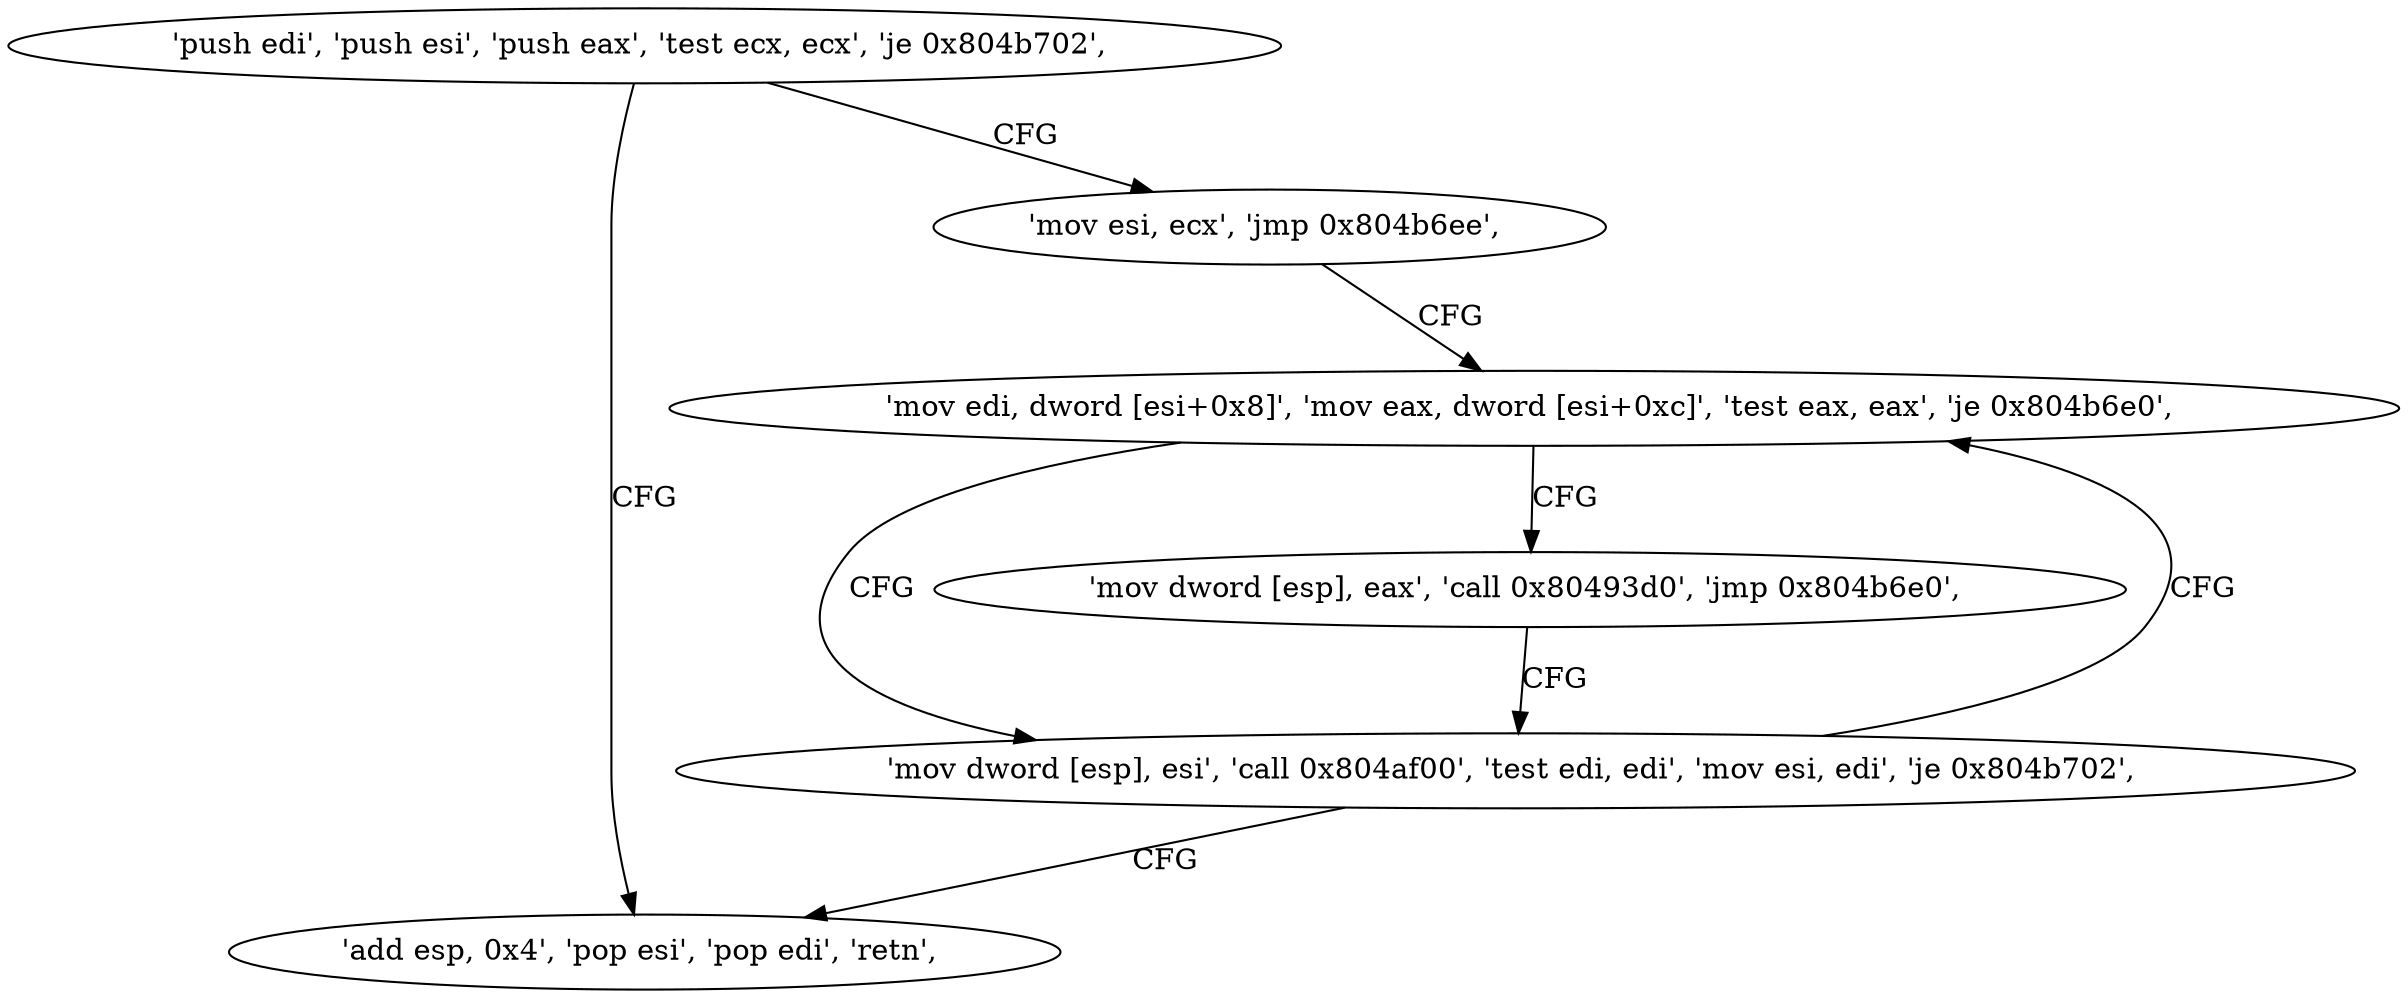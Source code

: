 digraph "func" {
"134526672" [label = "'push edi', 'push esi', 'push eax', 'test ecx, ecx', 'je 0x804b702', " ]
"134526722" [label = "'add esp, 0x4', 'pop esi', 'pop edi', 'retn', " ]
"134526679" [label = "'mov esi, ecx', 'jmp 0x804b6ee', " ]
"134526702" [label = "'mov edi, dword [esi+0x8]', 'mov eax, dword [esi+0xc]', 'test eax, eax', 'je 0x804b6e0', " ]
"134526688" [label = "'mov dword [esp], esi', 'call 0x804af00', 'test edi, edi', 'mov esi, edi', 'je 0x804b702', " ]
"134526712" [label = "'mov dword [esp], eax', 'call 0x80493d0', 'jmp 0x804b6e0', " ]
"134526672" -> "134526722" [ label = "CFG" ]
"134526672" -> "134526679" [ label = "CFG" ]
"134526679" -> "134526702" [ label = "CFG" ]
"134526702" -> "134526688" [ label = "CFG" ]
"134526702" -> "134526712" [ label = "CFG" ]
"134526688" -> "134526722" [ label = "CFG" ]
"134526688" -> "134526702" [ label = "CFG" ]
"134526712" -> "134526688" [ label = "CFG" ]
}
